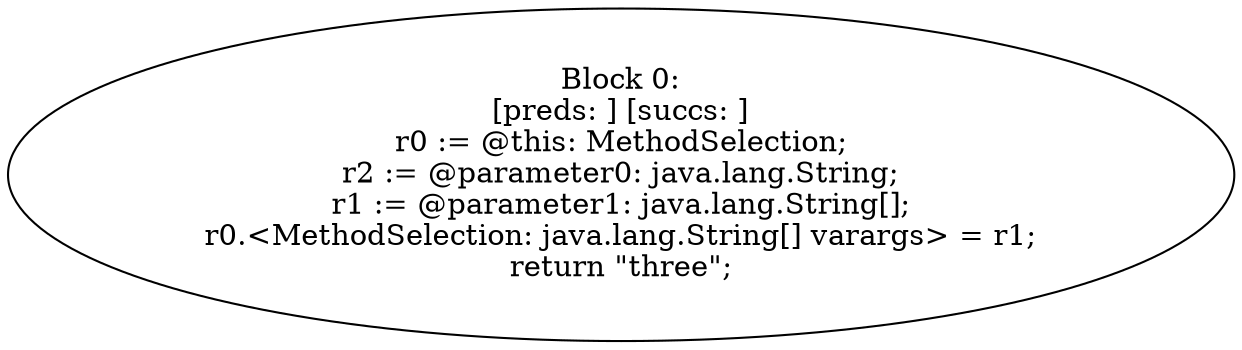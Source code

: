 digraph "unitGraph" {
    "Block 0:
[preds: ] [succs: ]
r0 := @this: MethodSelection;
r2 := @parameter0: java.lang.String;
r1 := @parameter1: java.lang.String[];
r0.<MethodSelection: java.lang.String[] varargs> = r1;
return \"three\";
"
}
